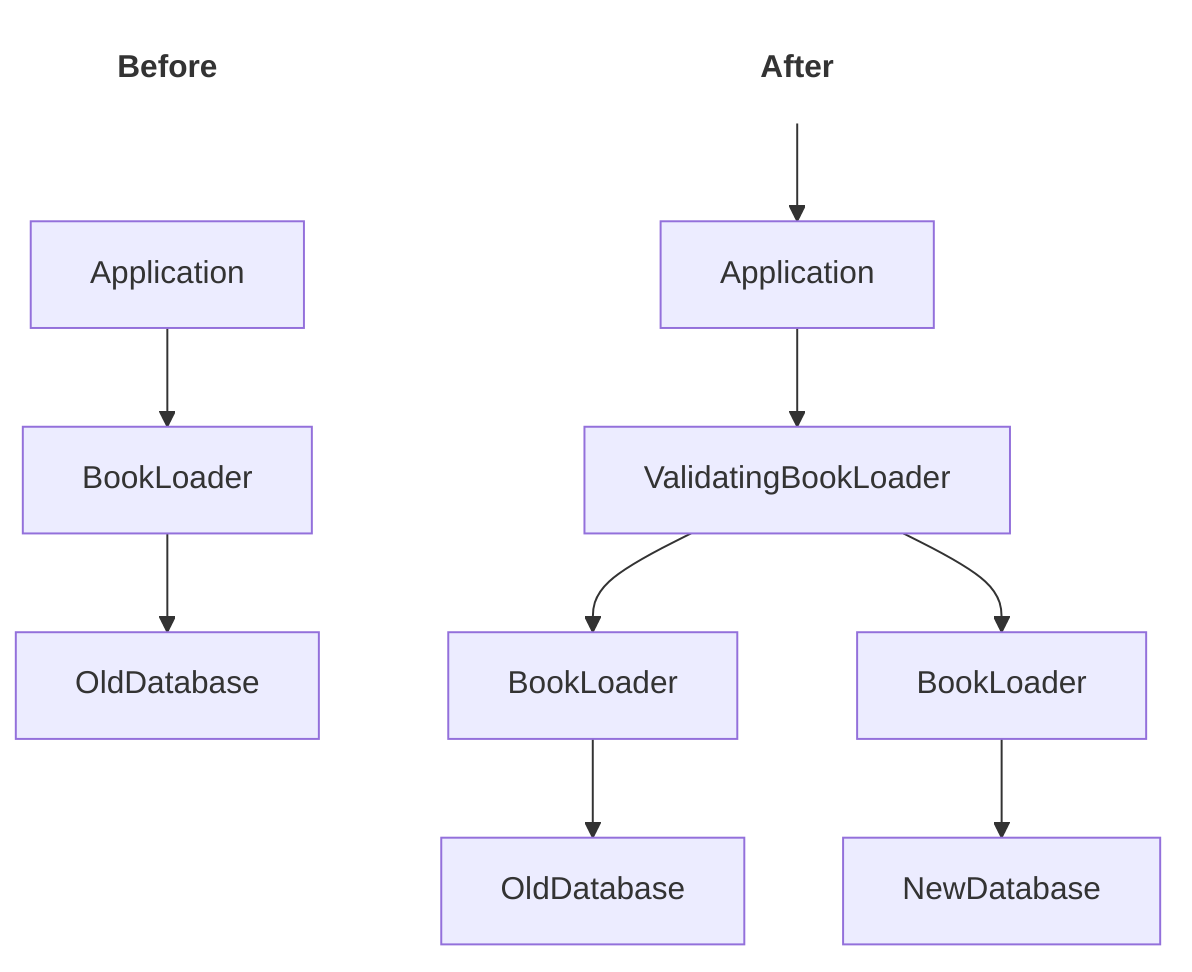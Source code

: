 graph TD

    titleBefore[<b>Before</b>]
    titleBefore --> ApplicationBefore;
    style titleBefore fill:#FFF,stroke:#FFF;
    linkStyle 0 stroke:#FFF,stroke-width:0;

    titleAfter[<b>After</b>]
    titleAfter --> ApplicationAfter;
    style titleAfter fill:#FFF,stroke:#FFF;
    linkStyle 0 stroke:#FFF,stroke-width:0;

    ApplicationBefore[Application] -->BookLoader;
    BookLoader --> DatabaseBefore[OldDatabase];

    ApplicationAfter[Application] --> ValidatingBookLoader;
    ValidatingBookLoader -->
    OldBookLoader[BookLoader];
    ValidatingBookLoader -->
    NewBookLoader[BookLoader];
    OldBookLoader --> OldDatabase;
    NewBookLoader --> NewDatabase;